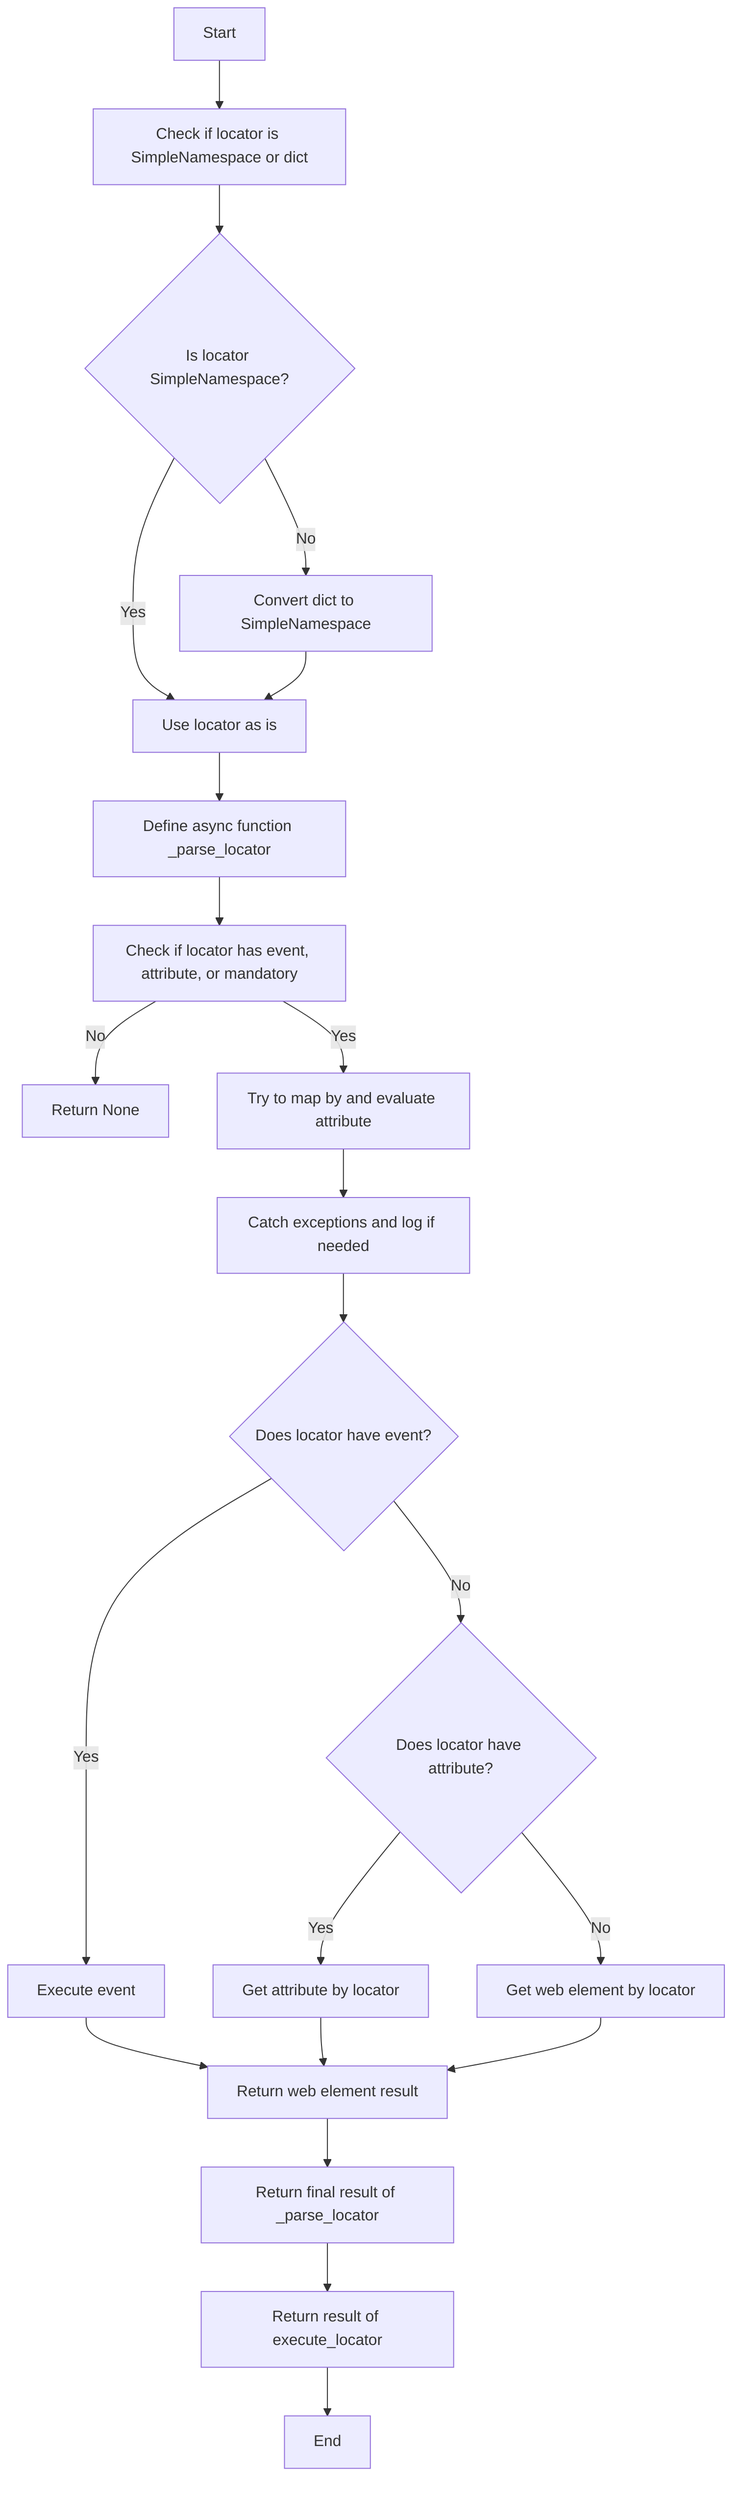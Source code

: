 graph TD
            A[Start] --> B[Check if locator is SimpleNamespace or dict]
            B --> C{Is locator SimpleNamespace?}
            C -->|Yes| D[Use locator as is]
            C -->|No| E[Convert dict to SimpleNamespace]
            E --> D
            D --> F[Define async function _parse_locator]
            F --> G[Check if locator has event, attribute, or mandatory]
            G -->|No| H[Return None]
            G -->|Yes| I[Try to map by and evaluate attribute]
            I --> J[Catch exceptions and log if needed]
            J --> K{Does locator have event?}
            K -->|Yes| L[Execute event]
            K -->|No| M{Does locator have attribute?}
            M -->|Yes| N[Get attribute by locator]
            M -->|No| O[Get web element by locator]
            L --> P[Return result of event]
            N --> P[Return attribute result]
            O --> P[Return web element result]
            P --> Q[Return final result of _parse_locator]
            Q --> R[Return result of execute_locator]
            R --> S[End]